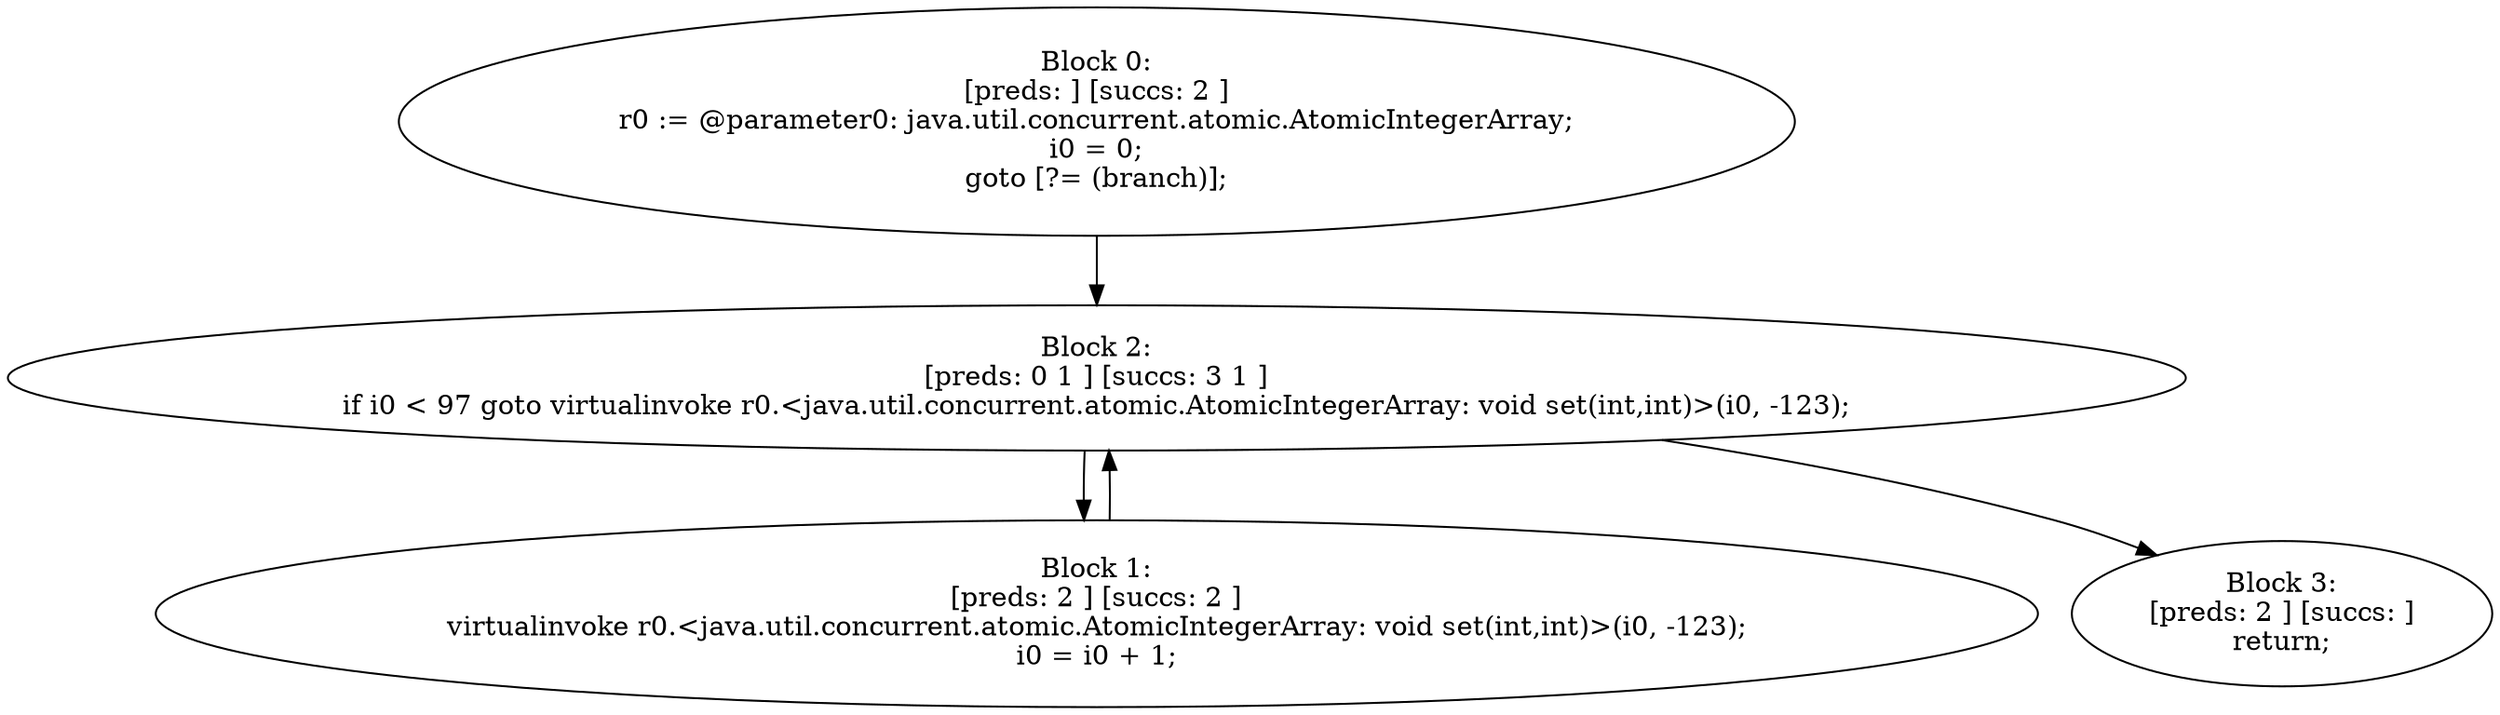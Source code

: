 digraph "unitGraph" {
    "Block 0:
[preds: ] [succs: 2 ]
r0 := @parameter0: java.util.concurrent.atomic.AtomicIntegerArray;
i0 = 0;
goto [?= (branch)];
"
    "Block 1:
[preds: 2 ] [succs: 2 ]
virtualinvoke r0.<java.util.concurrent.atomic.AtomicIntegerArray: void set(int,int)>(i0, -123);
i0 = i0 + 1;
"
    "Block 2:
[preds: 0 1 ] [succs: 3 1 ]
if i0 < 97 goto virtualinvoke r0.<java.util.concurrent.atomic.AtomicIntegerArray: void set(int,int)>(i0, -123);
"
    "Block 3:
[preds: 2 ] [succs: ]
return;
"
    "Block 0:
[preds: ] [succs: 2 ]
r0 := @parameter0: java.util.concurrent.atomic.AtomicIntegerArray;
i0 = 0;
goto [?= (branch)];
"->"Block 2:
[preds: 0 1 ] [succs: 3 1 ]
if i0 < 97 goto virtualinvoke r0.<java.util.concurrent.atomic.AtomicIntegerArray: void set(int,int)>(i0, -123);
";
    "Block 1:
[preds: 2 ] [succs: 2 ]
virtualinvoke r0.<java.util.concurrent.atomic.AtomicIntegerArray: void set(int,int)>(i0, -123);
i0 = i0 + 1;
"->"Block 2:
[preds: 0 1 ] [succs: 3 1 ]
if i0 < 97 goto virtualinvoke r0.<java.util.concurrent.atomic.AtomicIntegerArray: void set(int,int)>(i0, -123);
";
    "Block 2:
[preds: 0 1 ] [succs: 3 1 ]
if i0 < 97 goto virtualinvoke r0.<java.util.concurrent.atomic.AtomicIntegerArray: void set(int,int)>(i0, -123);
"->"Block 3:
[preds: 2 ] [succs: ]
return;
";
    "Block 2:
[preds: 0 1 ] [succs: 3 1 ]
if i0 < 97 goto virtualinvoke r0.<java.util.concurrent.atomic.AtomicIntegerArray: void set(int,int)>(i0, -123);
"->"Block 1:
[preds: 2 ] [succs: 2 ]
virtualinvoke r0.<java.util.concurrent.atomic.AtomicIntegerArray: void set(int,int)>(i0, -123);
i0 = i0 + 1;
";
}
